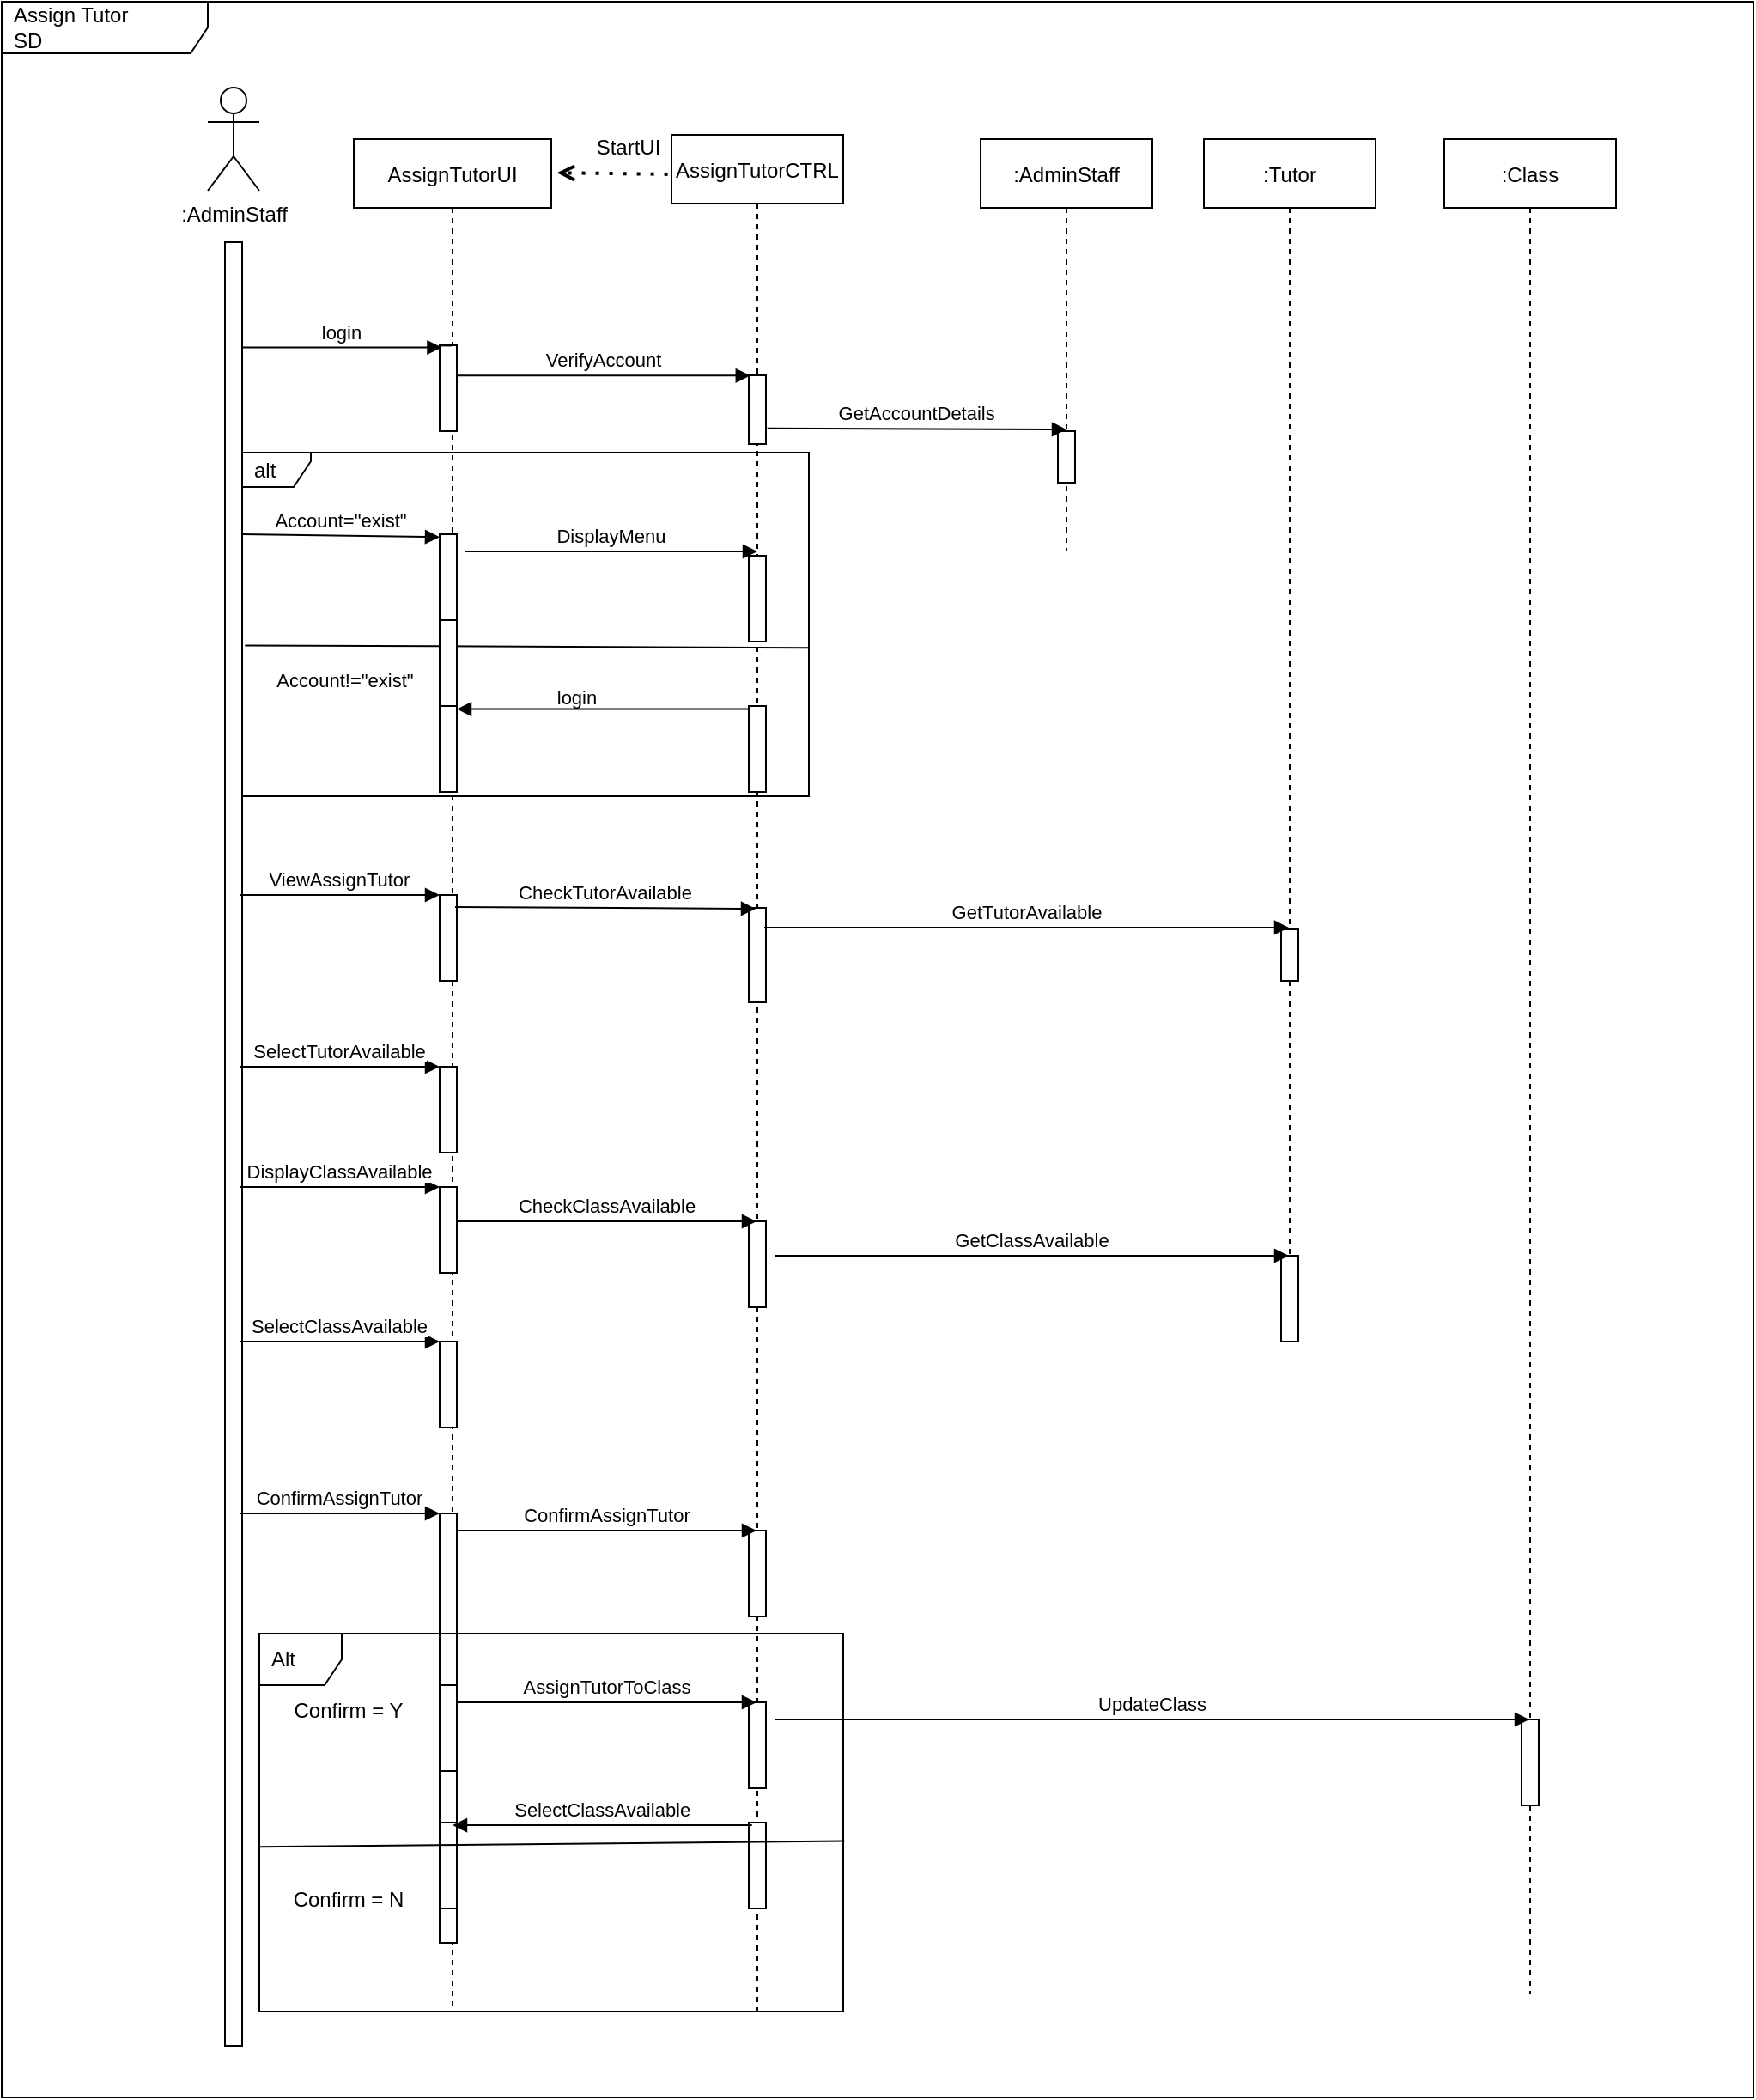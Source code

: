 <mxfile version="20.2.6" type="github"><diagram id="CM0zEM6VYh-hl10GF8bd" name="SequenceDiagram"><mxGraphModel dx="2272" dy="762" grid="1" gridSize="10" guides="1" tooltips="1" connect="1" arrows="1" fold="1" page="1" pageScale="1" pageWidth="850" pageHeight="1100" math="0" shadow="0"><root><mxCell id="0"/><mxCell id="1" parent="0"/><mxCell id="zOmnB0VEKmKJBA94CP3u-62" value="AssignTutorCTRL" style="shape=umlLifeline;perimeter=lifelinePerimeter;container=1;collapsible=0;recursiveResize=0;rounded=0;shadow=0;strokeWidth=1;" vertex="1" parent="1"><mxGeometry x="320" y="227.5" width="100" height="1092.5" as="geometry"/></mxCell><mxCell id="zOmnB0VEKmKJBA94CP3u-63" value="" style="points=[];perimeter=orthogonalPerimeter;rounded=0;shadow=0;strokeWidth=1;" vertex="1" parent="zOmnB0VEKmKJBA94CP3u-62"><mxGeometry x="45" y="140" width="10" height="40" as="geometry"/></mxCell><mxCell id="zOmnB0VEKmKJBA94CP3u-64" value="" style="points=[];perimeter=orthogonalPerimeter;rounded=0;shadow=0;strokeWidth=1;" vertex="1" parent="zOmnB0VEKmKJBA94CP3u-62"><mxGeometry x="45" y="245" width="10" height="50" as="geometry"/></mxCell><mxCell id="zOmnB0VEKmKJBA94CP3u-65" value="alt" style="shape=umlFrame;whiteSpace=wrap;html=1;width=40;height=20;boundedLbl=1;verticalAlign=middle;align=left;spacingLeft=5;strokeColor=default;gradientColor=none;" vertex="1" parent="zOmnB0VEKmKJBA94CP3u-62"><mxGeometry x="-250" y="185" width="330" height="200" as="geometry"/></mxCell><mxCell id="zOmnB0VEKmKJBA94CP3u-66" value="" style="endArrow=none;html=1;rounded=0;entryX=1;entryY=0.568;entryDx=0;entryDy=0;entryPerimeter=0;exitX=0.005;exitY=0.561;exitDx=0;exitDy=0;exitPerimeter=0;" edge="1" parent="zOmnB0VEKmKJBA94CP3u-62" source="zOmnB0VEKmKJBA94CP3u-65" target="zOmnB0VEKmKJBA94CP3u-65"><mxGeometry width="50" height="50" relative="1" as="geometry"><mxPoint x="185" y="205" as="sourcePoint"/><mxPoint x="235" y="155" as="targetPoint"/></mxGeometry></mxCell><mxCell id="zOmnB0VEKmKJBA94CP3u-67" value="" style="points=[];perimeter=orthogonalPerimeter;rounded=0;shadow=0;strokeWidth=1;" vertex="1" parent="zOmnB0VEKmKJBA94CP3u-62"><mxGeometry x="45" y="450" width="10" height="55" as="geometry"/></mxCell><mxCell id="zOmnB0VEKmKJBA94CP3u-68" value="&lt;span style=&quot;font-size: 11px; background-color: rgb(255, 255, 255);&quot;&gt;Account!=&quot;exist&quot;&lt;/span&gt;" style="text;html=1;strokeColor=none;fillColor=none;align=center;verticalAlign=middle;whiteSpace=wrap;rounded=0;" vertex="1" parent="zOmnB0VEKmKJBA94CP3u-62"><mxGeometry x="-220" y="302.5" width="60" height="30" as="geometry"/></mxCell><mxCell id="zOmnB0VEKmKJBA94CP3u-69" value="" style="points=[];perimeter=orthogonalPerimeter;rounded=0;shadow=0;strokeWidth=1;" vertex="1" parent="zOmnB0VEKmKJBA94CP3u-62"><mxGeometry x="45" y="332.5" width="10" height="50" as="geometry"/></mxCell><mxCell id="zOmnB0VEKmKJBA94CP3u-70" value="" style="points=[];perimeter=orthogonalPerimeter;rounded=0;shadow=0;strokeWidth=1;" vertex="1" parent="zOmnB0VEKmKJBA94CP3u-62"><mxGeometry x="45" y="632.5" width="10" height="50" as="geometry"/></mxCell><mxCell id="zOmnB0VEKmKJBA94CP3u-71" value="" style="points=[];perimeter=orthogonalPerimeter;rounded=0;shadow=0;strokeWidth=1;" vertex="1" parent="zOmnB0VEKmKJBA94CP3u-62"><mxGeometry x="45" y="812.5" width="10" height="50" as="geometry"/></mxCell><mxCell id="zOmnB0VEKmKJBA94CP3u-72" value="" style="points=[];perimeter=orthogonalPerimeter;rounded=0;shadow=0;strokeWidth=1;" vertex="1" parent="zOmnB0VEKmKJBA94CP3u-62"><mxGeometry x="45" y="912.5" width="10" height="50" as="geometry"/></mxCell><mxCell id="zOmnB0VEKmKJBA94CP3u-73" value="" style="points=[];perimeter=orthogonalPerimeter;rounded=0;shadow=0;strokeWidth=1;" vertex="1" parent="zOmnB0VEKmKJBA94CP3u-62"><mxGeometry x="45" y="982.5" width="10" height="50" as="geometry"/></mxCell><mxCell id="zOmnB0VEKmKJBA94CP3u-74" value=":AdminStaff" style="shape=umlActor;verticalLabelPosition=bottom;verticalAlign=top;html=1;strokeColor=default;gradientColor=none;" vertex="1" parent="1"><mxGeometry x="50" y="200" width="30" height="60" as="geometry"/></mxCell><mxCell id="zOmnB0VEKmKJBA94CP3u-75" value="" style="points=[];perimeter=orthogonalPerimeter;rounded=0;shadow=0;strokeWidth=1;" vertex="1" parent="1"><mxGeometry x="60" y="290" width="10" height="1050" as="geometry"/></mxCell><mxCell id="zOmnB0VEKmKJBA94CP3u-76" value="login" style="verticalAlign=bottom;endArrow=block;shadow=0;strokeWidth=1;entryX=0.124;entryY=0.025;entryDx=0;entryDy=0;entryPerimeter=0;" edge="1" parent="1" source="zOmnB0VEKmKJBA94CP3u-75" target="zOmnB0VEKmKJBA94CP3u-95"><mxGeometry relative="1" as="geometry"><mxPoint x="60" y="300.0" as="sourcePoint"/><mxPoint x="160" y="330" as="targetPoint"/></mxGeometry></mxCell><mxCell id="zOmnB0VEKmKJBA94CP3u-77" value="AssignTutorUI" style="shape=umlLifeline;perimeter=lifelinePerimeter;container=1;collapsible=0;recursiveResize=0;rounded=0;shadow=0;strokeWidth=1;" vertex="1" parent="1"><mxGeometry x="135" y="230" width="115" height="1090" as="geometry"/></mxCell><mxCell id="zOmnB0VEKmKJBA94CP3u-78" value="Account=&quot;exist&quot;" style="verticalAlign=bottom;endArrow=block;shadow=0;strokeWidth=1;entryX=0;entryY=0.012;entryDx=0;entryDy=0;entryPerimeter=0;" edge="1" parent="zOmnB0VEKmKJBA94CP3u-77" target="zOmnB0VEKmKJBA94CP3u-79"><mxGeometry relative="1" as="geometry"><mxPoint x="-65" y="230" as="sourcePoint"/><mxPoint x="46.24" y="229.17" as="targetPoint"/></mxGeometry></mxCell><mxCell id="zOmnB0VEKmKJBA94CP3u-79" value="" style="points=[];perimeter=orthogonalPerimeter;rounded=0;shadow=0;strokeWidth=1;" vertex="1" parent="zOmnB0VEKmKJBA94CP3u-77"><mxGeometry x="50" y="230" width="10" height="140" as="geometry"/></mxCell><mxCell id="zOmnB0VEKmKJBA94CP3u-80" value="" style="points=[];perimeter=orthogonalPerimeter;rounded=0;shadow=0;strokeWidth=1;" vertex="1" parent="zOmnB0VEKmKJBA94CP3u-77"><mxGeometry x="50" y="330" width="10" height="50" as="geometry"/></mxCell><mxCell id="zOmnB0VEKmKJBA94CP3u-81" value="&lt;span style=&quot;font-size: 11px; background-color: rgb(255, 255, 255);&quot;&gt;login&lt;/span&gt;" style="text;html=1;strokeColor=none;fillColor=none;align=center;verticalAlign=middle;whiteSpace=wrap;rounded=0;" vertex="1" parent="zOmnB0VEKmKJBA94CP3u-77"><mxGeometry x="100" y="310" width="60" height="30" as="geometry"/></mxCell><mxCell id="zOmnB0VEKmKJBA94CP3u-82" value="" style="points=[];perimeter=orthogonalPerimeter;rounded=0;shadow=0;strokeWidth=1;" vertex="1" parent="zOmnB0VEKmKJBA94CP3u-77"><mxGeometry x="50" y="230" width="10" height="50" as="geometry"/></mxCell><mxCell id="zOmnB0VEKmKJBA94CP3u-83" value="" style="points=[];perimeter=orthogonalPerimeter;rounded=0;shadow=0;strokeWidth=1;" vertex="1" parent="zOmnB0VEKmKJBA94CP3u-77"><mxGeometry x="50" y="440" width="10" height="50" as="geometry"/></mxCell><mxCell id="zOmnB0VEKmKJBA94CP3u-84" value="" style="points=[];perimeter=orthogonalPerimeter;rounded=0;shadow=0;strokeWidth=1;" vertex="1" parent="zOmnB0VEKmKJBA94CP3u-77"><mxGeometry x="50" y="610" width="10" height="50" as="geometry"/></mxCell><mxCell id="zOmnB0VEKmKJBA94CP3u-85" value="DisplayClassAvailable" style="verticalAlign=bottom;endArrow=block;shadow=0;strokeWidth=1;entryX=0.124;entryY=0.025;entryDx=0;entryDy=0;entryPerimeter=0;" edge="1" parent="zOmnB0VEKmKJBA94CP3u-77"><mxGeometry relative="1" as="geometry"><mxPoint x="-66.24" y="610" as="sourcePoint"/><mxPoint x="50" y="610" as="targetPoint"/></mxGeometry></mxCell><mxCell id="zOmnB0VEKmKJBA94CP3u-86" value="SelectTutorAvailable" style="verticalAlign=bottom;endArrow=block;shadow=0;strokeWidth=1;entryX=0.124;entryY=0.025;entryDx=0;entryDy=0;entryPerimeter=0;" edge="1" parent="zOmnB0VEKmKJBA94CP3u-77"><mxGeometry relative="1" as="geometry"><mxPoint x="-66.24" y="540" as="sourcePoint"/><mxPoint x="50" y="540" as="targetPoint"/></mxGeometry></mxCell><mxCell id="zOmnB0VEKmKJBA94CP3u-87" value="" style="points=[];perimeter=orthogonalPerimeter;rounded=0;shadow=0;strokeWidth=1;" vertex="1" parent="zOmnB0VEKmKJBA94CP3u-77"><mxGeometry x="50" y="540" width="10" height="50" as="geometry"/></mxCell><mxCell id="zOmnB0VEKmKJBA94CP3u-88" value="SelectClassAvailable" style="verticalAlign=bottom;endArrow=block;shadow=0;strokeWidth=1;entryX=0.124;entryY=0.025;entryDx=0;entryDy=0;entryPerimeter=0;" edge="1" parent="zOmnB0VEKmKJBA94CP3u-77"><mxGeometry relative="1" as="geometry"><mxPoint x="-66.24" y="700" as="sourcePoint"/><mxPoint x="50" y="700" as="targetPoint"/></mxGeometry></mxCell><mxCell id="zOmnB0VEKmKJBA94CP3u-89" value="ConfirmAssignTutor" style="verticalAlign=bottom;endArrow=block;shadow=0;strokeWidth=1;entryX=0.124;entryY=0.025;entryDx=0;entryDy=0;entryPerimeter=0;" edge="1" parent="zOmnB0VEKmKJBA94CP3u-77"><mxGeometry relative="1" as="geometry"><mxPoint x="-66.24" y="800" as="sourcePoint"/><mxPoint x="50" y="800" as="targetPoint"/></mxGeometry></mxCell><mxCell id="zOmnB0VEKmKJBA94CP3u-90" value="" style="points=[];perimeter=orthogonalPerimeter;rounded=0;shadow=0;strokeWidth=1;" vertex="1" parent="zOmnB0VEKmKJBA94CP3u-77"><mxGeometry x="50" y="800" width="10" height="250" as="geometry"/></mxCell><mxCell id="zOmnB0VEKmKJBA94CP3u-91" value="" style="points=[];perimeter=orthogonalPerimeter;rounded=0;shadow=0;strokeWidth=1;" vertex="1" parent="zOmnB0VEKmKJBA94CP3u-77"><mxGeometry x="50" y="980" width="10" height="50" as="geometry"/></mxCell><mxCell id="zOmnB0VEKmKJBA94CP3u-92" value="" style="points=[];perimeter=orthogonalPerimeter;rounded=0;shadow=0;strokeWidth=1;" vertex="1" parent="zOmnB0VEKmKJBA94CP3u-77"><mxGeometry x="50" y="900" width="10" height="50" as="geometry"/></mxCell><mxCell id="zOmnB0VEKmKJBA94CP3u-93" value="Confirm = N" style="text;html=1;strokeColor=none;fillColor=none;align=center;verticalAlign=middle;whiteSpace=wrap;rounded=0;" vertex="1" parent="zOmnB0VEKmKJBA94CP3u-77"><mxGeometry x="-42.62" y="1010" width="80" height="30" as="geometry"/></mxCell><mxCell id="zOmnB0VEKmKJBA94CP3u-94" value="VerifyAccount" style="verticalAlign=bottom;endArrow=block;shadow=0;strokeWidth=1;entryX=0.09;entryY=0.004;entryDx=0;entryDy=0;entryPerimeter=0;startArrow=none;" edge="1" parent="1" source="zOmnB0VEKmKJBA94CP3u-95" target="zOmnB0VEKmKJBA94CP3u-63"><mxGeometry relative="1" as="geometry"><mxPoint x="276.3" y="350" as="sourcePoint"/><mxPoint x="400" y="350" as="targetPoint"/></mxGeometry></mxCell><mxCell id="zOmnB0VEKmKJBA94CP3u-95" value="" style="points=[];perimeter=orthogonalPerimeter;rounded=0;shadow=0;strokeWidth=1;" vertex="1" parent="1"><mxGeometry x="185" y="350" width="10" height="50" as="geometry"/></mxCell><mxCell id="zOmnB0VEKmKJBA94CP3u-96" value="" style="verticalAlign=bottom;endArrow=none;shadow=0;strokeWidth=1;entryX=0.09;entryY=0.004;entryDx=0;entryDy=0;entryPerimeter=0;" edge="1" parent="1" source="zOmnB0VEKmKJBA94CP3u-77" target="zOmnB0VEKmKJBA94CP3u-95"><mxGeometry relative="1" as="geometry"><mxPoint x="189.81" y="370.96" as="sourcePoint"/><mxPoint x="315.9" y="370.96" as="targetPoint"/></mxGeometry></mxCell><mxCell id="zOmnB0VEKmKJBA94CP3u-97" value="Assign Tutor&lt;br&gt;SD" style="shape=umlFrame;whiteSpace=wrap;html=1;width=120;height=30;boundedLbl=1;verticalAlign=middle;align=left;spacingLeft=5;" vertex="1" parent="1"><mxGeometry x="-70" y="150" width="1020" height="1220" as="geometry"/></mxCell><mxCell id="zOmnB0VEKmKJBA94CP3u-98" value="" style="endArrow=open;dashed=1;html=1;dashPattern=1 3;strokeWidth=2;rounded=0;endFill=0;exitX=-0.022;exitY=0.021;exitDx=0;exitDy=0;exitPerimeter=0;entryX=1.029;entryY=0.018;entryDx=0;entryDy=0;entryPerimeter=0;" edge="1" parent="1" source="zOmnB0VEKmKJBA94CP3u-62" target="zOmnB0VEKmKJBA94CP3u-77"><mxGeometry width="50" height="50" relative="1" as="geometry"><mxPoint x="300" y="240" as="sourcePoint"/><mxPoint x="350" y="190" as="targetPoint"/></mxGeometry></mxCell><mxCell id="zOmnB0VEKmKJBA94CP3u-99" value="StartUI" style="text;html=1;strokeColor=none;fillColor=none;align=center;verticalAlign=middle;whiteSpace=wrap;rounded=0;" vertex="1" parent="1"><mxGeometry x="240" y="230" width="110" height="10" as="geometry"/></mxCell><mxCell id="zOmnB0VEKmKJBA94CP3u-100" value=":AdminStaff" style="shape=umlLifeline;perimeter=lifelinePerimeter;container=1;collapsible=0;recursiveResize=0;rounded=0;shadow=0;strokeWidth=1;" vertex="1" parent="1"><mxGeometry x="500" y="230" width="100" height="240" as="geometry"/></mxCell><mxCell id="zOmnB0VEKmKJBA94CP3u-101" value="" style="points=[];perimeter=orthogonalPerimeter;rounded=0;shadow=0;strokeWidth=1;" vertex="1" parent="zOmnB0VEKmKJBA94CP3u-100"><mxGeometry x="45" y="170" width="10" height="30" as="geometry"/></mxCell><mxCell id="zOmnB0VEKmKJBA94CP3u-102" value="GetAccountDetails" style="verticalAlign=bottom;endArrow=block;shadow=0;strokeWidth=1;startArrow=none;exitX=1.083;exitY=0.771;exitDx=0;exitDy=0;exitPerimeter=0;" edge="1" parent="zOmnB0VEKmKJBA94CP3u-100" source="zOmnB0VEKmKJBA94CP3u-63"><mxGeometry relative="1" as="geometry"><mxPoint x="-120" y="169" as="sourcePoint"/><mxPoint x="50" y="169" as="targetPoint"/></mxGeometry></mxCell><mxCell id="zOmnB0VEKmKJBA94CP3u-103" value="DisplayMenu" style="verticalAlign=bottom;endArrow=block;shadow=0;strokeWidth=1;" edge="1" parent="1"><mxGeometry relative="1" as="geometry"><mxPoint x="200" y="470" as="sourcePoint"/><mxPoint x="370" y="470" as="targetPoint"/></mxGeometry></mxCell><mxCell id="zOmnB0VEKmKJBA94CP3u-104" value="ViewAssignTutor" style="verticalAlign=bottom;endArrow=block;shadow=0;strokeWidth=1;entryX=0.124;entryY=0.025;entryDx=0;entryDy=0;entryPerimeter=0;" edge="1" parent="1"><mxGeometry relative="1" as="geometry"><mxPoint x="68.76" y="670" as="sourcePoint"/><mxPoint x="185.0" y="670" as="targetPoint"/></mxGeometry></mxCell><mxCell id="zOmnB0VEKmKJBA94CP3u-105" value="CheckTutorAvailable" style="verticalAlign=bottom;endArrow=block;shadow=0;strokeWidth=1;entryX=0.4;entryY=0.009;entryDx=0;entryDy=0;entryPerimeter=0;exitX=0.9;exitY=0.14;exitDx=0;exitDy=0;exitPerimeter=0;" edge="1" parent="1" source="zOmnB0VEKmKJBA94CP3u-83" target="zOmnB0VEKmKJBA94CP3u-67"><mxGeometry relative="1" as="geometry"><mxPoint x="195.0" y="684.58" as="sourcePoint"/><mxPoint x="311.24" y="684.58" as="targetPoint"/></mxGeometry></mxCell><mxCell id="zOmnB0VEKmKJBA94CP3u-106" value=":Tutor" style="shape=umlLifeline;perimeter=lifelinePerimeter;container=1;collapsible=0;recursiveResize=0;rounded=0;shadow=0;strokeWidth=1;" vertex="1" parent="1"><mxGeometry x="630" y="230" width="100" height="700" as="geometry"/></mxCell><mxCell id="zOmnB0VEKmKJBA94CP3u-107" value="" style="points=[];perimeter=orthogonalPerimeter;rounded=0;shadow=0;strokeWidth=1;" vertex="1" parent="zOmnB0VEKmKJBA94CP3u-106"><mxGeometry x="45" y="460" width="10" height="30" as="geometry"/></mxCell><mxCell id="zOmnB0VEKmKJBA94CP3u-108" value="" style="points=[];perimeter=orthogonalPerimeter;rounded=0;shadow=0;strokeWidth=1;" vertex="1" parent="zOmnB0VEKmKJBA94CP3u-106"><mxGeometry x="45" y="650" width="10" height="50" as="geometry"/></mxCell><mxCell id="zOmnB0VEKmKJBA94CP3u-109" value="GetTutorAvailable" style="verticalAlign=bottom;endArrow=block;shadow=0;strokeWidth=1;exitX=0.9;exitY=0.209;exitDx=0;exitDy=0;exitPerimeter=0;" edge="1" parent="1" source="zOmnB0VEKmKJBA94CP3u-67" target="zOmnB0VEKmKJBA94CP3u-106"><mxGeometry relative="1" as="geometry"><mxPoint x="380" y="690" as="sourcePoint"/><mxPoint x="555" y="690.995" as="targetPoint"/></mxGeometry></mxCell><mxCell id="zOmnB0VEKmKJBA94CP3u-110" style="edgeStyle=orthogonalEdgeStyle;rounded=0;orthogonalLoop=1;jettySize=auto;html=1;entryX=0.038;entryY=0.035;entryDx=0;entryDy=0;entryPerimeter=0;endArrow=none;endFill=0;startArrow=block;startFill=1;" edge="1" parent="1" source="zOmnB0VEKmKJBA94CP3u-80" target="zOmnB0VEKmKJBA94CP3u-69"><mxGeometry relative="1" as="geometry"><Array as="points"><mxPoint x="275" y="562"/></Array></mxGeometry></mxCell><mxCell id="zOmnB0VEKmKJBA94CP3u-111" value="CheckClassAvailable" style="verticalAlign=bottom;endArrow=block;shadow=0;strokeWidth=1;" edge="1" parent="1"><mxGeometry relative="1" as="geometry"><mxPoint x="195.0" y="860" as="sourcePoint"/><mxPoint x="369.5" y="860" as="targetPoint"/></mxGeometry></mxCell><mxCell id="zOmnB0VEKmKJBA94CP3u-112" value="GetClassAvailable" style="verticalAlign=bottom;endArrow=block;shadow=0;strokeWidth=1;" edge="1" parent="1"><mxGeometry relative="1" as="geometry"><mxPoint x="380" y="880" as="sourcePoint"/><mxPoint x="679.5" y="880" as="targetPoint"/></mxGeometry></mxCell><mxCell id="zOmnB0VEKmKJBA94CP3u-113" value="" style="points=[];perimeter=orthogonalPerimeter;rounded=0;shadow=0;strokeWidth=1;" vertex="1" parent="1"><mxGeometry x="185" y="930" width="10" height="50" as="geometry"/></mxCell><mxCell id="zOmnB0VEKmKJBA94CP3u-114" value="ConfirmAssignTutor" style="verticalAlign=bottom;endArrow=block;shadow=0;strokeWidth=1;" edge="1" parent="1" target="zOmnB0VEKmKJBA94CP3u-62"><mxGeometry relative="1" as="geometry"><mxPoint x="195.0" y="1040" as="sourcePoint"/><mxPoint x="311.24" y="1040" as="targetPoint"/></mxGeometry></mxCell><mxCell id="zOmnB0VEKmKJBA94CP3u-115" value="AssignTutorToClass" style="verticalAlign=bottom;endArrow=block;shadow=0;strokeWidth=1;" edge="1" parent="1"><mxGeometry relative="1" as="geometry"><mxPoint x="195" y="1140" as="sourcePoint"/><mxPoint x="369.5" y="1140" as="targetPoint"/></mxGeometry></mxCell><mxCell id="zOmnB0VEKmKJBA94CP3u-116" value="Confirm = Y" style="text;html=1;strokeColor=none;fillColor=none;align=center;verticalAlign=middle;whiteSpace=wrap;rounded=0;" vertex="1" parent="1"><mxGeometry x="92.38" y="1130" width="80" height="30" as="geometry"/></mxCell><mxCell id="zOmnB0VEKmKJBA94CP3u-117" value=":Class" style="shape=umlLifeline;perimeter=lifelinePerimeter;container=1;collapsible=0;recursiveResize=0;rounded=0;shadow=0;strokeWidth=1;" vertex="1" parent="1"><mxGeometry x="770" y="230" width="100" height="1080" as="geometry"/></mxCell><mxCell id="zOmnB0VEKmKJBA94CP3u-118" value="" style="points=[];perimeter=orthogonalPerimeter;rounded=0;shadow=0;strokeWidth=1;" vertex="1" parent="zOmnB0VEKmKJBA94CP3u-117"><mxGeometry x="45" y="920" width="10" height="50" as="geometry"/></mxCell><mxCell id="zOmnB0VEKmKJBA94CP3u-119" value="UpdateClass" style="verticalAlign=bottom;endArrow=block;shadow=0;strokeWidth=1;" edge="1" parent="1" target="zOmnB0VEKmKJBA94CP3u-117"><mxGeometry relative="1" as="geometry"><mxPoint x="380" y="1150" as="sourcePoint"/><mxPoint x="679.5" y="1150" as="targetPoint"/></mxGeometry></mxCell><mxCell id="zOmnB0VEKmKJBA94CP3u-120" value="Alt" style="shape=umlFrame;whiteSpace=wrap;html=1;width=48;height=30;boundedLbl=1;verticalAlign=middle;align=left;spacingLeft=5;" vertex="1" parent="1"><mxGeometry x="80" y="1100" width="340" height="220" as="geometry"/></mxCell><mxCell id="zOmnB0VEKmKJBA94CP3u-121" value="" style="endArrow=none;html=1;rounded=0;entryX=1.002;entryY=0.549;entryDx=0;entryDy=0;entryPerimeter=0;exitX=0;exitY=0.564;exitDx=0;exitDy=0;exitPerimeter=0;" edge="1" parent="1" source="zOmnB0VEKmKJBA94CP3u-120" target="zOmnB0VEKmKJBA94CP3u-120"><mxGeometry width="50" height="50" relative="1" as="geometry"><mxPoint x="-45" y="1001" as="sourcePoint"/><mxPoint x="27.38" y="970" as="targetPoint"/><Array as="points"/></mxGeometry></mxCell><mxCell id="zOmnB0VEKmKJBA94CP3u-122" value="SelectClassAvailable" style="verticalAlign=bottom;endArrow=block;shadow=0;strokeWidth=1;exitX=0.187;exitY=0.031;exitDx=0;exitDy=0;exitPerimeter=0;" edge="1" parent="1" source="zOmnB0VEKmKJBA94CP3u-73" target="zOmnB0VEKmKJBA94CP3u-77"><mxGeometry relative="1" as="geometry"><mxPoint x="190.5" y="1210" as="sourcePoint"/><mxPoint x="365" y="1210" as="targetPoint"/></mxGeometry></mxCell></root></mxGraphModel></diagram></mxfile>